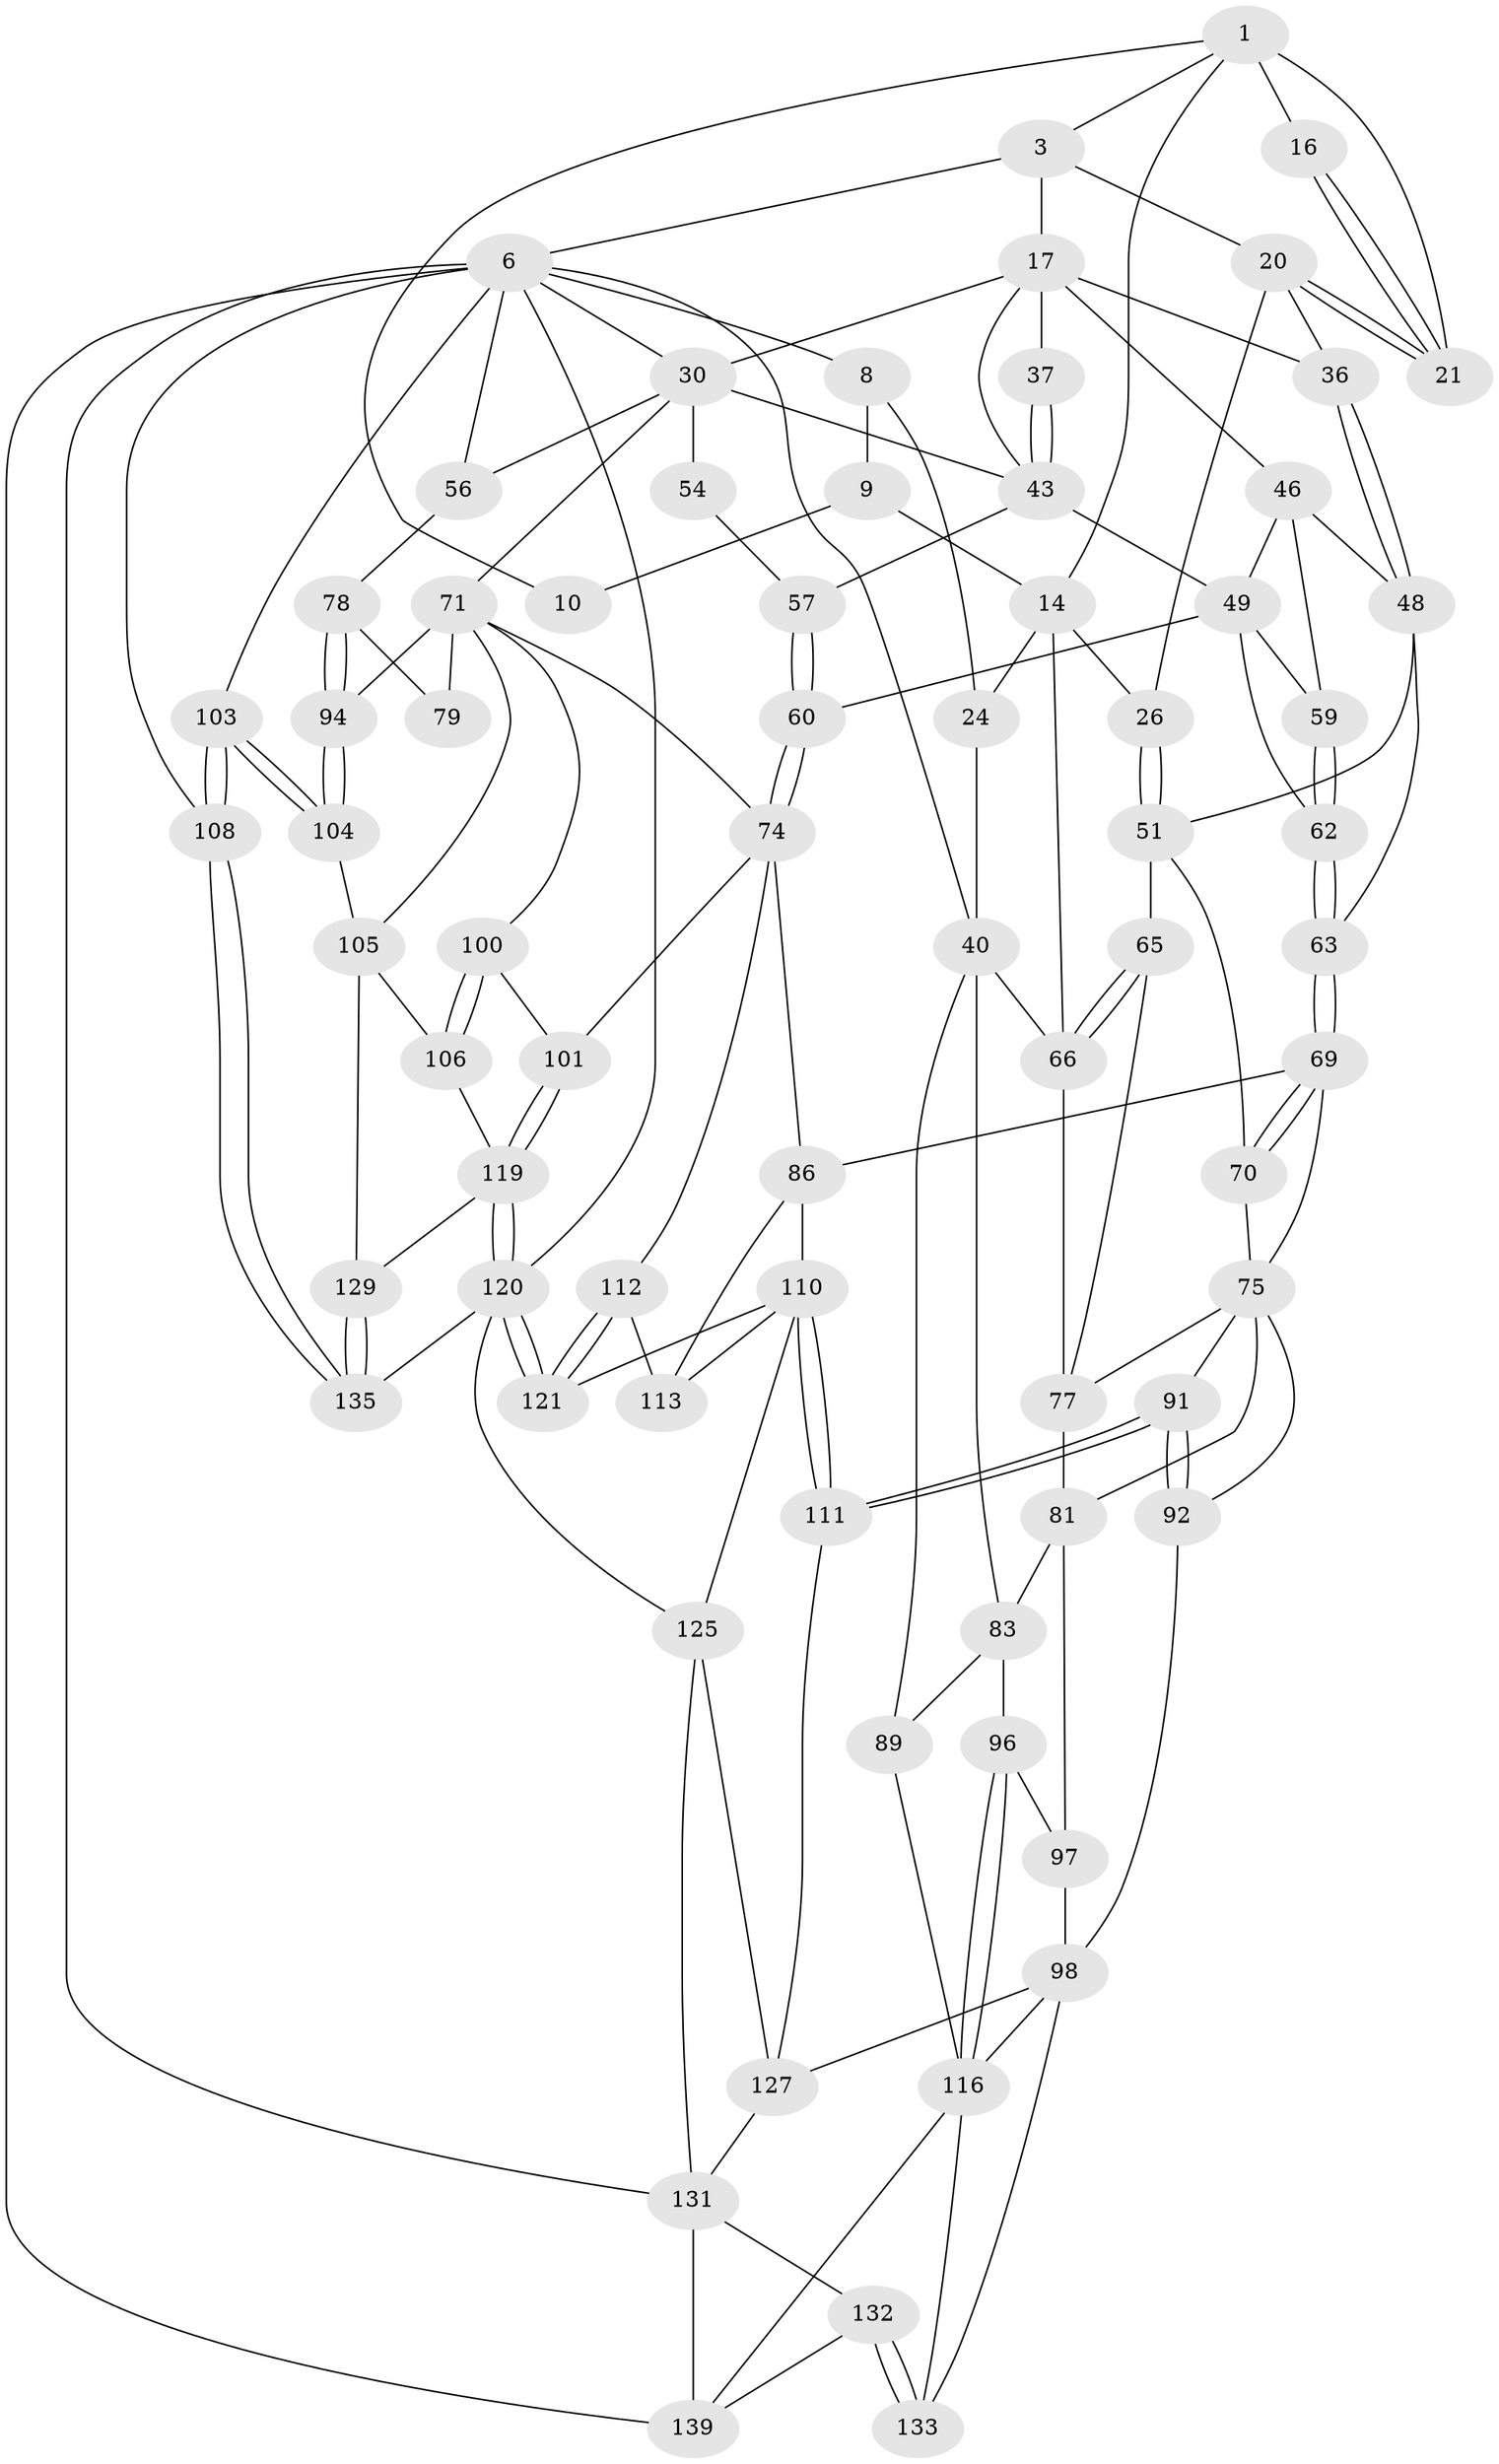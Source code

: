// original degree distribution, {3: 0.013888888888888888, 5: 0.5694444444444444, 4: 0.2152777777777778, 6: 0.2013888888888889}
// Generated by graph-tools (version 1.1) at 2025/27/03/15/25 16:27:57]
// undirected, 72 vertices, 162 edges
graph export_dot {
graph [start="1"]
  node [color=gray90,style=filled];
  1 [pos="+0.284500919916916+0",super="+2+11"];
  3 [pos="+0.5553546707473079+0",super="+19+4"];
  6 [pos="+1+0",super="+7+28+107"];
  8 [pos="+0+0"];
  9 [pos="+0.185317079009138+0"];
  10 [pos="+0.20439689166545646+0"];
  14 [pos="+0.2306533769910469+0.12320401963338071",super="+27+15"];
  16 [pos="+0.45547310743328095+0.005521681695448483"];
  17 [pos="+0.7515200356381035+0.080989289098171",super="+23+18"];
  20 [pos="+0.4473485924622888+0.17329317005681497",super="+25"];
  21 [pos="+0.43544152399702907+0.11261302334086325"];
  24 [pos="+0.1299616281421115+0.14413900015044023",super="+39"];
  26 [pos="+0.40756071634299584+0.24302626903524585"];
  30 [pos="+0.90788705143485+0.23987265422058893",super="+31+52"];
  36 [pos="+0.5845451828864675+0.2211073669068558"];
  37 [pos="+0.6569800461768646+0.18853559557626928"];
  40 [pos="+0+0.30045361449036073",super="+41+68"];
  43 [pos="+0.8126700492768634+0.260055301790839",super="+44"];
  46 [pos="+0.6107682709740405+0.28126942529352894",super="+47"];
  48 [pos="+0.5243434694277868+0.31470736502463814",super="+50"];
  49 [pos="+0.7206086932229345+0.30357315562248416",super="+58"];
  51 [pos="+0.44364018729872556+0.32741121377213267",super="+64"];
  54 [pos="+0.8961225520569968+0.386913522431656"];
  56 [pos="+1+0.3389624358244347"];
  57 [pos="+0.8119685372569627+0.3839435749885785"];
  59 [pos="+0.6271670655173911+0.3547958309771921"];
  60 [pos="+0.7705221162857194+0.4432103719393939"];
  62 [pos="+0.6073334989700985+0.425819371344169"];
  63 [pos="+0.6036663551549005+0.4294288953212567"];
  65 [pos="+0.3690877014342517+0.3985593499577607"];
  66 [pos="+0.23068408010343638+0.38812147638264505",super="+67"];
  69 [pos="+0.5885600483664641+0.47899640615960926",super="+87"];
  70 [pos="+0.44535681110407704+0.43006298950990807"];
  71 [pos="+0.9248556383777737+0.42259431164969297",super="+72"];
  74 [pos="+0.7793723539666757+0.47764111091379974",super="+85"];
  75 [pos="+0.4340107617981862+0.47853073935153734",super="+76+90"];
  77 [pos="+0.3467046773631317+0.45448980185498666",super="+80"];
  78 [pos="+0.9611818132863228+0.5122525883461807"];
  79 [pos="+0.9084722676689762+0.508193330497513"];
  81 [pos="+0.22993839926917972+0.44461692512628465",super="+82"];
  83 [pos="+0.055078898946972925+0.42380988389232327",super="+88"];
  86 [pos="+0.590435443426619+0.5133510427928317",super="+109"];
  89 [pos="+0+0.5440712930405002"];
  91 [pos="+0.43128455893648526+0.6110130326567347"];
  92 [pos="+0.3294565706885652+0.5206540601591448"];
  94 [pos="+0.9618326797867712+0.5524395257501803"];
  96 [pos="+0.13093738979012107+0.5598433715929421"];
  97 [pos="+0.18114795760178698+0.5644994337400511"];
  98 [pos="+0.2521856416424951+0.6063321890875499",super="+99"];
  100 [pos="+0.7802129980232677+0.5541717221790576"];
  101 [pos="+0.7496082141596723+0.6042045050390495"];
  103 [pos="+1+0.6930839410692864"];
  104 [pos="+1+0.6504740417855339"];
  105 [pos="+0.888593403662904+0.5978889373181454",super="+115"];
  106 [pos="+0.858868167996766+0.6270343980937826"];
  108 [pos="+1+1"];
  110 [pos="+0.5014653886769923+0.6224538968887151",super="+114"];
  111 [pos="+0.4300274674002869+0.6306063265753877"];
  112 [pos="+0.6700013944910993+0.6095142724958856"];
  113 [pos="+0.5990660749494511+0.549986816409539"];
  116 [pos="+0.0054067671564125945+0.6283621946841078",super="+117"];
  119 [pos="+0.7802000332902268+0.6844250738063128",super="+122"];
  120 [pos="+0.7589266552518739+0.7426517509137414",super="+136"];
  121 [pos="+0.6578618015037394+0.6882535377519149"];
  125 [pos="+0.5480740936405665+0.7451368988141078",super="+126"];
  127 [pos="+0.4425538641022109+0.6724775269553356",super="+128"];
  129 [pos="+0.9108804779169596+0.7036971177080064"];
  131 [pos="+0.24044060661312638+0.8415473704861514",super="+134"];
  132 [pos="+0.17845615878848467+0.8287229620636243"];
  133 [pos="+0.1727519789292394+0.8234403743971381"];
  135 [pos="+0.8706387897756934+0.8157022879259657"];
  139 [pos="+0+1",super="+140"];
  1 -- 16 [weight=2];
  1 -- 3;
  1 -- 21;
  1 -- 10;
  1 -- 14;
  3 -- 20;
  3 -- 17 [weight=3];
  3 -- 6 [weight=2];
  6 -- 8;
  6 -- 139 [weight=2];
  6 -- 40;
  6 -- 103;
  6 -- 56;
  6 -- 30;
  6 -- 131;
  6 -- 120;
  6 -- 108;
  8 -- 9;
  8 -- 24;
  9 -- 10;
  9 -- 14;
  14 -- 26;
  14 -- 24 [weight=2];
  14 -- 66;
  16 -- 21;
  16 -- 21;
  17 -- 37 [weight=2];
  17 -- 30;
  17 -- 36;
  17 -- 43;
  17 -- 46;
  20 -- 21;
  20 -- 21;
  20 -- 26;
  20 -- 36;
  24 -- 40;
  26 -- 51;
  26 -- 51;
  30 -- 54 [weight=2];
  30 -- 43;
  30 -- 56;
  30 -- 71;
  36 -- 48;
  36 -- 48;
  37 -- 43;
  37 -- 43;
  40 -- 89;
  40 -- 66;
  40 -- 83;
  43 -- 57;
  43 -- 49;
  46 -- 49;
  46 -- 48;
  46 -- 59;
  48 -- 51;
  48 -- 63;
  49 -- 59;
  49 -- 60;
  49 -- 62;
  51 -- 65;
  51 -- 70;
  54 -- 57;
  56 -- 78;
  57 -- 60;
  57 -- 60;
  59 -- 62;
  59 -- 62;
  60 -- 74;
  60 -- 74;
  62 -- 63;
  62 -- 63;
  63 -- 69;
  63 -- 69;
  65 -- 66;
  65 -- 66;
  65 -- 77;
  66 -- 77;
  69 -- 70;
  69 -- 70;
  69 -- 86;
  69 -- 75;
  70 -- 75;
  71 -- 79 [weight=2];
  71 -- 100;
  71 -- 105;
  71 -- 74;
  71 -- 94;
  74 -- 112;
  74 -- 101;
  74 -- 86;
  75 -- 81;
  75 -- 92;
  75 -- 77;
  75 -- 91;
  77 -- 81;
  78 -- 79;
  78 -- 94;
  78 -- 94;
  81 -- 83;
  81 -- 97;
  83 -- 96;
  83 -- 89;
  86 -- 113;
  86 -- 110;
  89 -- 116;
  91 -- 92;
  91 -- 92;
  91 -- 111;
  91 -- 111;
  92 -- 98;
  94 -- 104;
  94 -- 104;
  96 -- 97;
  96 -- 116;
  96 -- 116;
  97 -- 98;
  98 -- 127;
  98 -- 116;
  98 -- 133;
  100 -- 101;
  100 -- 106;
  100 -- 106;
  101 -- 119;
  101 -- 119;
  103 -- 104;
  103 -- 104;
  103 -- 108;
  103 -- 108;
  104 -- 105;
  105 -- 106;
  105 -- 129;
  106 -- 119;
  108 -- 135;
  108 -- 135;
  110 -- 111;
  110 -- 111;
  110 -- 113;
  110 -- 125;
  110 -- 121;
  111 -- 127;
  112 -- 113;
  112 -- 121;
  112 -- 121;
  116 -- 139;
  116 -- 133;
  119 -- 120;
  119 -- 120;
  119 -- 129;
  120 -- 121;
  120 -- 121;
  120 -- 125;
  120 -- 135;
  125 -- 131;
  125 -- 127;
  127 -- 131 [weight=2];
  129 -- 135;
  129 -- 135;
  131 -- 132;
  131 -- 139;
  132 -- 133;
  132 -- 133;
  132 -- 139;
}
